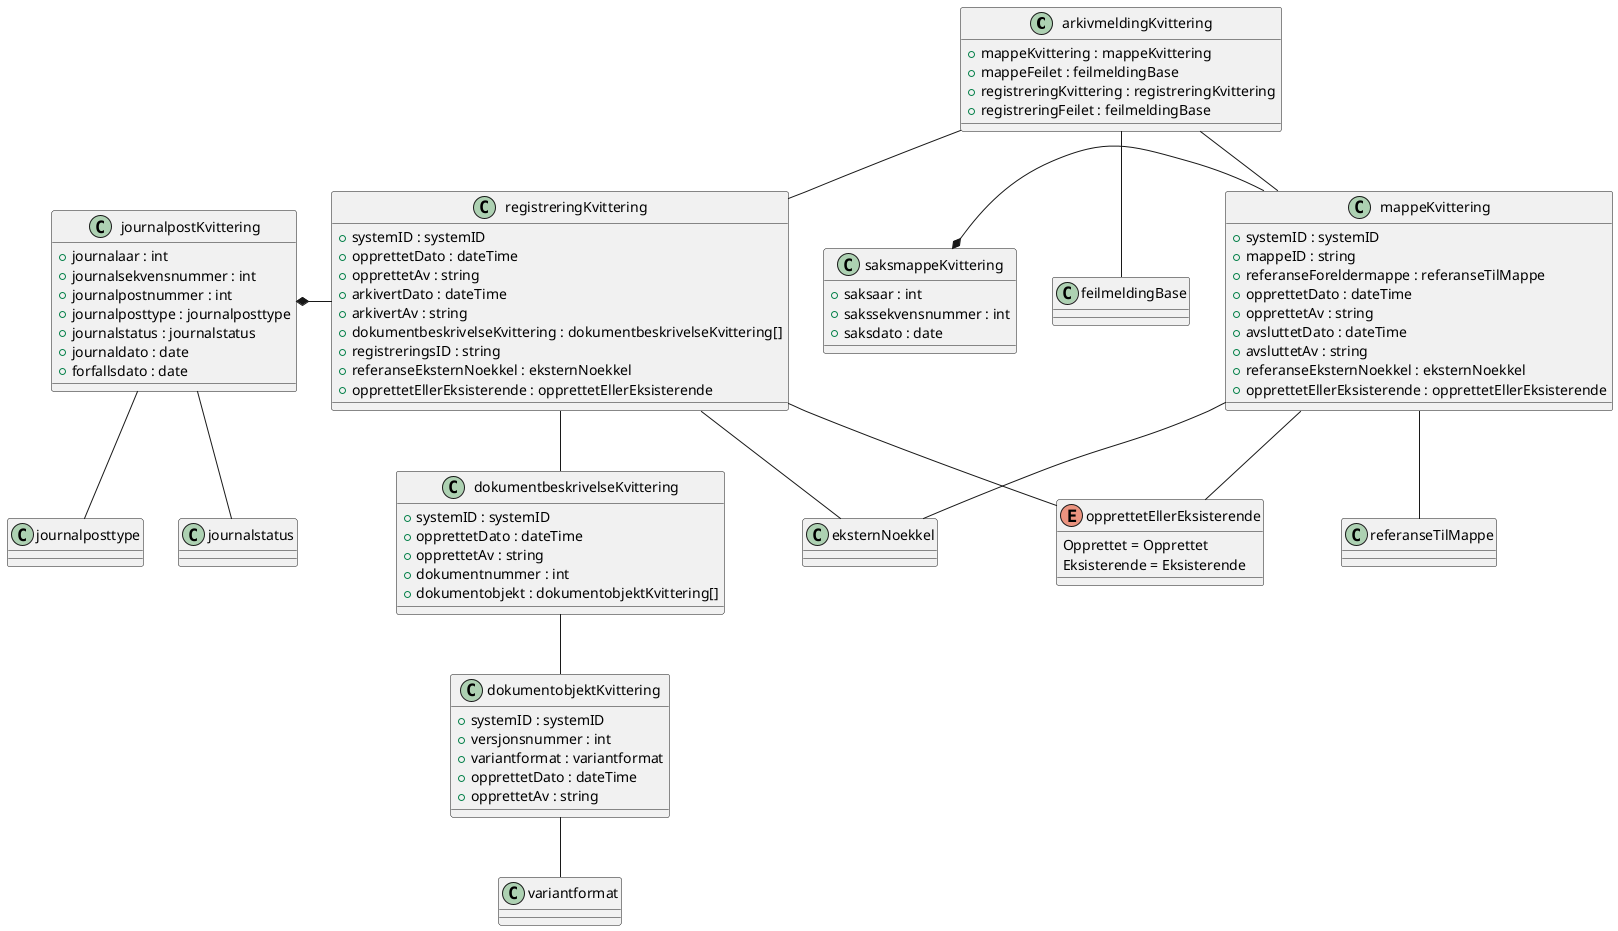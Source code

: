 @startuml

class arkivmeldingKvittering {
    +mappeKvittering : mappeKvittering
    +mappeFeilet : feilmeldingBase
    +registreringKvittering : registreringKvittering
    +registreringFeilet : feilmeldingBase
}
arkivmeldingKvittering -- mappeKvittering
arkivmeldingKvittering -- feilmeldingBase
arkivmeldingKvittering -- registreringKvittering
class dokumentbeskrivelseKvittering {
    +systemID : systemID
    +opprettetDato : dateTime
    +opprettetAv : string
    +dokumentnummer : int
    +dokumentobjekt : dokumentobjektKvittering[]
}
dokumentbeskrivelseKvittering -- dokumentobjektKvittering
class dokumentobjektKvittering {
    +systemID : systemID
    +versjonsnummer : int
    +variantformat : variantformat
    +opprettetDato : dateTime
    +opprettetAv : string
}
dokumentobjektKvittering -- variantformat
class journalpostKvittering {
    +journalaar : int
    +journalsekvensnummer : int
    +journalpostnummer : int
    +journalposttype : journalposttype
    +journalstatus : journalstatus
    +journaldato : date
    +forfallsdato : date
}
journalpostKvittering *- registreringKvittering
journalpostKvittering -- journalposttype
journalpostKvittering -- journalstatus
class mappeKvittering {
    +systemID : systemID
    +mappeID : string
    +referanseForeldermappe : referanseTilMappe
    +opprettetDato : dateTime
    +opprettetAv : string
    +avsluttetDato : dateTime
    +avsluttetAv : string
    +referanseEksternNoekkel : eksternNoekkel
    +opprettetEllerEksisterende : opprettetEllerEksisterende
}
mappeKvittering -- referanseTilMappe
mappeKvittering -- eksternNoekkel
mappeKvittering -- opprettetEllerEksisterende
enum opprettetEllerEksisterende {
    Opprettet = Opprettet
    Eksisterende = Eksisterende
}
class registreringKvittering {
    +systemID : systemID
    +opprettetDato : dateTime
    +opprettetAv : string
    +arkivertDato : dateTime
    +arkivertAv : string
    +dokumentbeskrivelseKvittering : dokumentbeskrivelseKvittering[]
    +registreringsID : string
    +referanseEksternNoekkel : eksternNoekkel
    +opprettetEllerEksisterende : opprettetEllerEksisterende
}
registreringKvittering -- dokumentbeskrivelseKvittering
registreringKvittering -- eksternNoekkel
registreringKvittering -- opprettetEllerEksisterende
class saksmappeKvittering {
    +saksaar : int
    +sakssekvensnummer : int
    +saksdato : date
}
saksmappeKvittering *- mappeKvittering

@enduml
